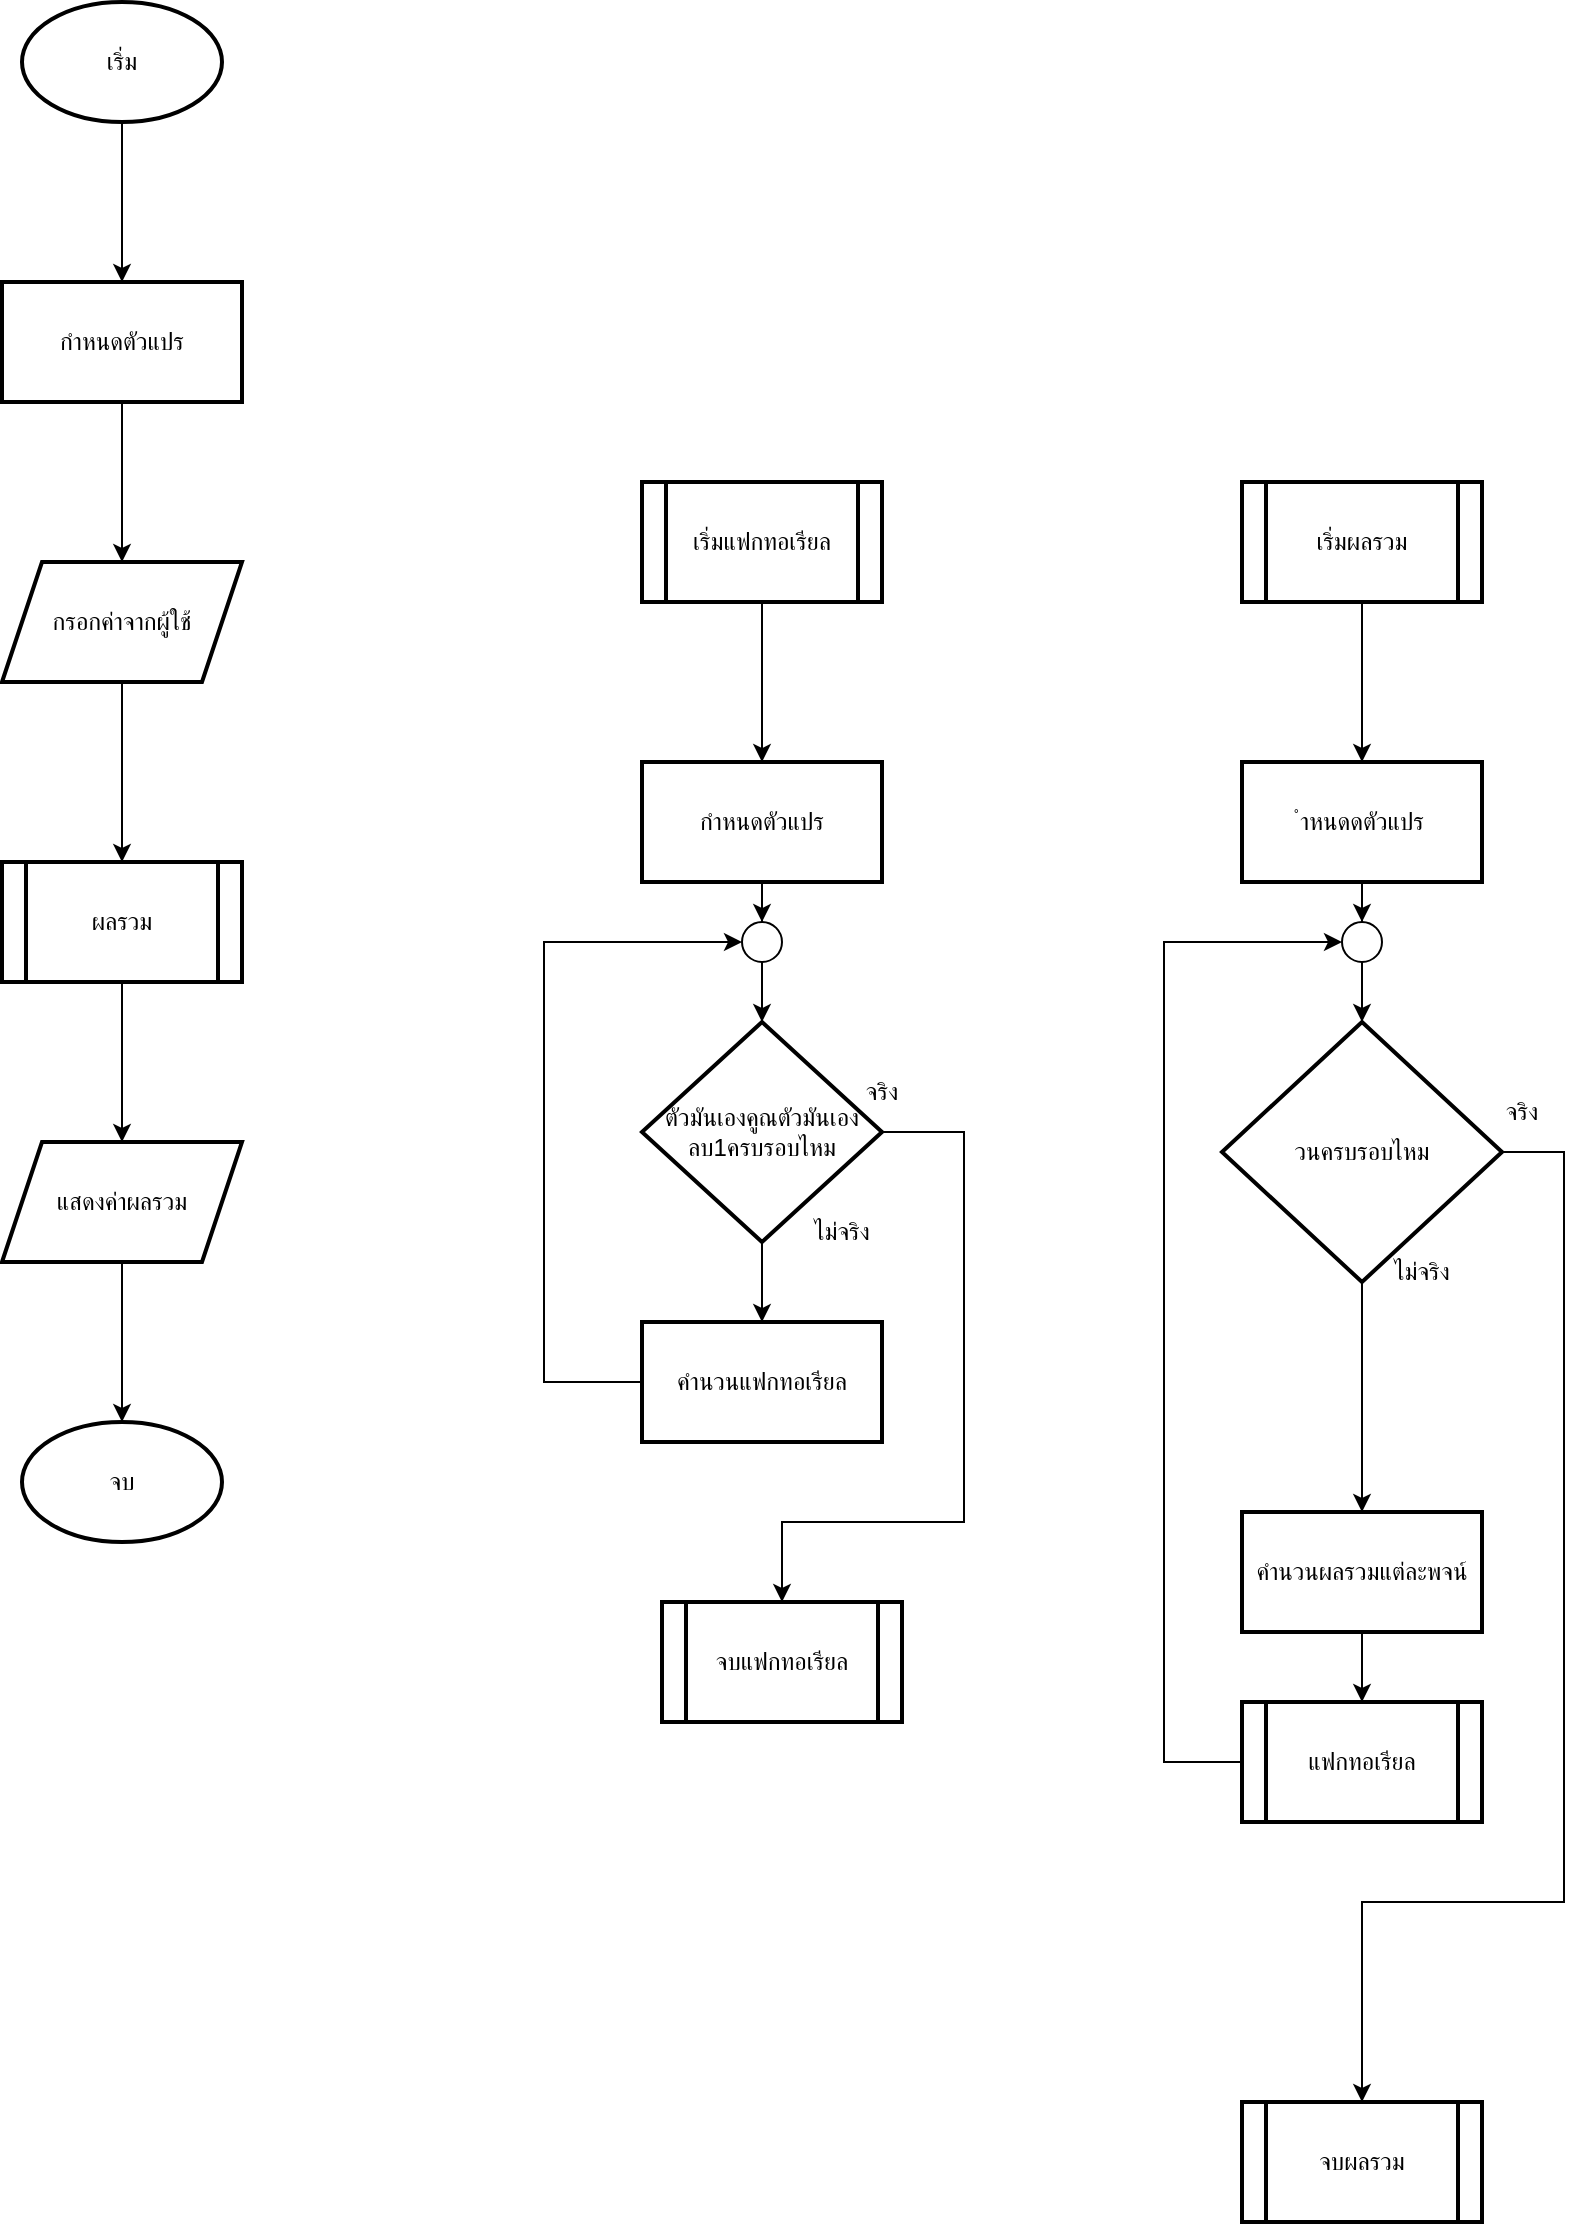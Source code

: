 <mxfile version="25.0.3">
  <diagram name="Page-1" id="XjqicMRPcJi2N8oEprL5">
    <mxGraphModel dx="1135" dy="600" grid="1" gridSize="10" guides="1" tooltips="1" connect="1" arrows="1" fold="1" page="1" pageScale="1" pageWidth="850" pageHeight="1100" math="0" shadow="0">
      <root>
        <mxCell id="0" />
        <mxCell id="1" parent="0" />
        <mxCell id="858_dqLrWKLRDAJA_dWA-3" value="" style="edgeStyle=orthogonalEdgeStyle;rounded=0;orthogonalLoop=1;jettySize=auto;html=1;" edge="1" parent="1" source="858_dqLrWKLRDAJA_dWA-1" target="858_dqLrWKLRDAJA_dWA-2">
          <mxGeometry relative="1" as="geometry" />
        </mxCell>
        <mxCell id="858_dqLrWKLRDAJA_dWA-1" value="เริ่ม" style="strokeWidth=2;html=1;shape=mxgraph.flowchart.start_1;whiteSpace=wrap;" vertex="1" parent="1">
          <mxGeometry x="330" y="60" width="100" height="60" as="geometry" />
        </mxCell>
        <mxCell id="858_dqLrWKLRDAJA_dWA-5" value="" style="edgeStyle=orthogonalEdgeStyle;rounded=0;orthogonalLoop=1;jettySize=auto;html=1;" edge="1" parent="1" source="858_dqLrWKLRDAJA_dWA-2" target="858_dqLrWKLRDAJA_dWA-4">
          <mxGeometry relative="1" as="geometry" />
        </mxCell>
        <mxCell id="858_dqLrWKLRDAJA_dWA-2" value="กำหนดตัวแปร" style="whiteSpace=wrap;html=1;strokeWidth=2;" vertex="1" parent="1">
          <mxGeometry x="320" y="200" width="120" height="60" as="geometry" />
        </mxCell>
        <mxCell id="858_dqLrWKLRDAJA_dWA-27" value="" style="edgeStyle=orthogonalEdgeStyle;rounded=0;orthogonalLoop=1;jettySize=auto;html=1;" edge="1" parent="1" source="858_dqLrWKLRDAJA_dWA-4" target="858_dqLrWKLRDAJA_dWA-24">
          <mxGeometry relative="1" as="geometry" />
        </mxCell>
        <mxCell id="858_dqLrWKLRDAJA_dWA-4" value="กรอกค่าจากผู้ใช้" style="shape=parallelogram;perimeter=parallelogramPerimeter;whiteSpace=wrap;html=1;fixedSize=1;strokeWidth=2;" vertex="1" parent="1">
          <mxGeometry x="320" y="340" width="120" height="60" as="geometry" />
        </mxCell>
        <mxCell id="858_dqLrWKLRDAJA_dWA-10" value="" style="edgeStyle=orthogonalEdgeStyle;rounded=0;orthogonalLoop=1;jettySize=auto;html=1;" edge="1" parent="1" source="858_dqLrWKLRDAJA_dWA-8" target="858_dqLrWKLRDAJA_dWA-9">
          <mxGeometry relative="1" as="geometry" />
        </mxCell>
        <mxCell id="858_dqLrWKLRDAJA_dWA-8" value="เริ่มแฟกทอเรียล" style="shape=process;whiteSpace=wrap;html=1;backgroundOutline=1;strokeWidth=2;" vertex="1" parent="1">
          <mxGeometry x="640" y="300" width="120" height="60" as="geometry" />
        </mxCell>
        <mxCell id="858_dqLrWKLRDAJA_dWA-12" value="" style="edgeStyle=orthogonalEdgeStyle;rounded=0;orthogonalLoop=1;jettySize=auto;html=1;" edge="1" parent="1" source="858_dqLrWKLRDAJA_dWA-19" target="858_dqLrWKLRDAJA_dWA-11">
          <mxGeometry relative="1" as="geometry" />
        </mxCell>
        <mxCell id="858_dqLrWKLRDAJA_dWA-9" value="กำหนดตัวแปร" style="whiteSpace=wrap;html=1;strokeWidth=2;" vertex="1" parent="1">
          <mxGeometry x="640" y="440" width="120" height="60" as="geometry" />
        </mxCell>
        <mxCell id="858_dqLrWKLRDAJA_dWA-17" value="" style="edgeStyle=orthogonalEdgeStyle;rounded=0;orthogonalLoop=1;jettySize=auto;html=1;" edge="1" parent="1" source="858_dqLrWKLRDAJA_dWA-11" target="858_dqLrWKLRDAJA_dWA-16">
          <mxGeometry relative="1" as="geometry" />
        </mxCell>
        <mxCell id="858_dqLrWKLRDAJA_dWA-22" style="edgeStyle=orthogonalEdgeStyle;rounded=0;orthogonalLoop=1;jettySize=auto;html=1;" edge="1" parent="1" source="858_dqLrWKLRDAJA_dWA-11">
          <mxGeometry relative="1" as="geometry">
            <mxPoint x="710" y="860" as="targetPoint" />
            <Array as="points">
              <mxPoint x="801" y="625" />
              <mxPoint x="801" y="820" />
              <mxPoint x="710" y="820" />
            </Array>
          </mxGeometry>
        </mxCell>
        <mxCell id="858_dqLrWKLRDAJA_dWA-11" value="ตัวมันเองคูณตัวมันเองลบ1ครบรอบไหม" style="rhombus;whiteSpace=wrap;html=1;strokeWidth=2;" vertex="1" parent="1">
          <mxGeometry x="640" y="570" width="120" height="110" as="geometry" />
        </mxCell>
        <mxCell id="858_dqLrWKLRDAJA_dWA-13" value="ไม่จริง" style="text;html=1;align=center;verticalAlign=middle;whiteSpace=wrap;rounded=0;" vertex="1" parent="1">
          <mxGeometry x="710" y="660" width="60" height="30" as="geometry" />
        </mxCell>
        <mxCell id="858_dqLrWKLRDAJA_dWA-18" style="edgeStyle=orthogonalEdgeStyle;rounded=0;orthogonalLoop=1;jettySize=auto;html=1;entryX=0;entryY=0.5;entryDx=0;entryDy=0;entryPerimeter=0;" edge="1" parent="1" source="858_dqLrWKLRDAJA_dWA-16" target="858_dqLrWKLRDAJA_dWA-19">
          <mxGeometry relative="1" as="geometry">
            <mxPoint x="590" y="540" as="targetPoint" />
            <Array as="points">
              <mxPoint x="591" y="750" />
              <mxPoint x="591" y="530" />
            </Array>
          </mxGeometry>
        </mxCell>
        <mxCell id="858_dqLrWKLRDAJA_dWA-16" value="คำนวนแฟกทอเรียล" style="whiteSpace=wrap;html=1;strokeWidth=2;" vertex="1" parent="1">
          <mxGeometry x="640" y="720" width="120" height="60" as="geometry" />
        </mxCell>
        <mxCell id="858_dqLrWKLRDAJA_dWA-20" value="" style="edgeStyle=orthogonalEdgeStyle;rounded=0;orthogonalLoop=1;jettySize=auto;html=1;" edge="1" parent="1" source="858_dqLrWKLRDAJA_dWA-9" target="858_dqLrWKLRDAJA_dWA-19">
          <mxGeometry relative="1" as="geometry">
            <mxPoint x="700" y="500" as="sourcePoint" />
            <mxPoint x="700" y="570" as="targetPoint" />
          </mxGeometry>
        </mxCell>
        <mxCell id="858_dqLrWKLRDAJA_dWA-19" value="" style="verticalLabelPosition=bottom;verticalAlign=top;html=1;shape=mxgraph.flowchart.on-page_reference;" vertex="1" parent="1">
          <mxGeometry x="690" y="520" width="20" height="20" as="geometry" />
        </mxCell>
        <mxCell id="858_dqLrWKLRDAJA_dWA-21" value="จริง" style="text;html=1;align=center;verticalAlign=middle;whiteSpace=wrap;rounded=0;" vertex="1" parent="1">
          <mxGeometry x="730" y="590" width="60" height="30" as="geometry" />
        </mxCell>
        <mxCell id="858_dqLrWKLRDAJA_dWA-23" value="จบแฟกทอเรียล" style="shape=process;whiteSpace=wrap;html=1;backgroundOutline=1;strokeWidth=2;" vertex="1" parent="1">
          <mxGeometry x="650" y="860" width="120" height="60" as="geometry" />
        </mxCell>
        <mxCell id="858_dqLrWKLRDAJA_dWA-47" value="" style="edgeStyle=orthogonalEdgeStyle;rounded=0;orthogonalLoop=1;jettySize=auto;html=1;" edge="1" parent="1" source="858_dqLrWKLRDAJA_dWA-24" target="858_dqLrWKLRDAJA_dWA-46">
          <mxGeometry relative="1" as="geometry" />
        </mxCell>
        <mxCell id="858_dqLrWKLRDAJA_dWA-24" value="ผลรวม" style="shape=process;whiteSpace=wrap;html=1;backgroundOutline=1;strokeWidth=2;" vertex="1" parent="1">
          <mxGeometry x="320" y="490" width="120" height="60" as="geometry" />
        </mxCell>
        <mxCell id="858_dqLrWKLRDAJA_dWA-29" value="" style="edgeStyle=orthogonalEdgeStyle;rounded=0;orthogonalLoop=1;jettySize=auto;html=1;" edge="1" parent="1" source="858_dqLrWKLRDAJA_dWA-26" target="858_dqLrWKLRDAJA_dWA-28">
          <mxGeometry relative="1" as="geometry" />
        </mxCell>
        <mxCell id="858_dqLrWKLRDAJA_dWA-26" value="เริ่มผลรวม" style="shape=process;whiteSpace=wrap;html=1;backgroundOutline=1;strokeWidth=2;" vertex="1" parent="1">
          <mxGeometry x="940" y="300" width="120" height="60" as="geometry" />
        </mxCell>
        <mxCell id="858_dqLrWKLRDAJA_dWA-31" value="" style="edgeStyle=orthogonalEdgeStyle;rounded=0;orthogonalLoop=1;jettySize=auto;html=1;" edge="1" parent="1" source="858_dqLrWKLRDAJA_dWA-37" target="858_dqLrWKLRDAJA_dWA-30">
          <mxGeometry relative="1" as="geometry" />
        </mxCell>
        <mxCell id="858_dqLrWKLRDAJA_dWA-28" value="ำหนดดตัวแปร" style="whiteSpace=wrap;html=1;strokeWidth=2;" vertex="1" parent="1">
          <mxGeometry x="940" y="440" width="120" height="60" as="geometry" />
        </mxCell>
        <mxCell id="858_dqLrWKLRDAJA_dWA-35" value="" style="edgeStyle=orthogonalEdgeStyle;rounded=0;orthogonalLoop=1;jettySize=auto;html=1;" edge="1" parent="1" source="858_dqLrWKLRDAJA_dWA-30" target="858_dqLrWKLRDAJA_dWA-34">
          <mxGeometry relative="1" as="geometry" />
        </mxCell>
        <mxCell id="858_dqLrWKLRDAJA_dWA-41" style="edgeStyle=orthogonalEdgeStyle;rounded=0;orthogonalLoop=1;jettySize=auto;html=1;entryX=0.5;entryY=0;entryDx=0;entryDy=0;" edge="1" parent="1" source="858_dqLrWKLRDAJA_dWA-30" target="858_dqLrWKLRDAJA_dWA-42">
          <mxGeometry relative="1" as="geometry">
            <mxPoint x="1000" y="940" as="targetPoint" />
            <Array as="points">
              <mxPoint x="1101" y="635" />
              <mxPoint x="1101" y="1010" />
              <mxPoint x="1000" y="1010" />
            </Array>
          </mxGeometry>
        </mxCell>
        <mxCell id="858_dqLrWKLRDAJA_dWA-30" value="วนครบรอบไหม" style="rhombus;whiteSpace=wrap;html=1;strokeWidth=2;" vertex="1" parent="1">
          <mxGeometry x="930" y="570" width="140" height="130" as="geometry" />
        </mxCell>
        <mxCell id="858_dqLrWKLRDAJA_dWA-32" value="ไม่จริง" style="text;html=1;align=center;verticalAlign=middle;whiteSpace=wrap;rounded=0;" vertex="1" parent="1">
          <mxGeometry x="1000" y="680" width="60" height="30" as="geometry" />
        </mxCell>
        <mxCell id="858_dqLrWKLRDAJA_dWA-36" style="edgeStyle=orthogonalEdgeStyle;rounded=0;orthogonalLoop=1;jettySize=auto;html=1;entryX=0;entryY=0.5;entryDx=0;entryDy=0;entryPerimeter=0;exitX=0;exitY=0.5;exitDx=0;exitDy=0;" edge="1" parent="1" source="858_dqLrWKLRDAJA_dWA-43" target="858_dqLrWKLRDAJA_dWA-37">
          <mxGeometry relative="1" as="geometry">
            <mxPoint x="980" y="540" as="targetPoint" />
            <Array as="points">
              <mxPoint x="901" y="940" />
              <mxPoint x="901" y="530" />
            </Array>
          </mxGeometry>
        </mxCell>
        <mxCell id="858_dqLrWKLRDAJA_dWA-44" value="" style="edgeStyle=orthogonalEdgeStyle;rounded=0;orthogonalLoop=1;jettySize=auto;html=1;" edge="1" parent="1" source="858_dqLrWKLRDAJA_dWA-34" target="858_dqLrWKLRDAJA_dWA-43">
          <mxGeometry relative="1" as="geometry" />
        </mxCell>
        <mxCell id="858_dqLrWKLRDAJA_dWA-34" value="คำนวนผลรวมแต่ละพจน์" style="whiteSpace=wrap;html=1;strokeWidth=2;" vertex="1" parent="1">
          <mxGeometry x="940" y="815" width="120" height="60" as="geometry" />
        </mxCell>
        <mxCell id="858_dqLrWKLRDAJA_dWA-38" value="" style="edgeStyle=orthogonalEdgeStyle;rounded=0;orthogonalLoop=1;jettySize=auto;html=1;" edge="1" parent="1" source="858_dqLrWKLRDAJA_dWA-28" target="858_dqLrWKLRDAJA_dWA-37">
          <mxGeometry relative="1" as="geometry">
            <mxPoint x="1000" y="500" as="sourcePoint" />
            <mxPoint x="1000" y="570" as="targetPoint" />
          </mxGeometry>
        </mxCell>
        <mxCell id="858_dqLrWKLRDAJA_dWA-37" value="" style="verticalLabelPosition=bottom;verticalAlign=top;html=1;shape=mxgraph.flowchart.on-page_reference;" vertex="1" parent="1">
          <mxGeometry x="990" y="520" width="20" height="20" as="geometry" />
        </mxCell>
        <mxCell id="858_dqLrWKLRDAJA_dWA-40" value="จริง" style="text;html=1;align=center;verticalAlign=middle;whiteSpace=wrap;rounded=0;" vertex="1" parent="1">
          <mxGeometry x="1050" y="600" width="60" height="30" as="geometry" />
        </mxCell>
        <mxCell id="858_dqLrWKLRDAJA_dWA-42" value="จบผลรวม" style="shape=process;whiteSpace=wrap;html=1;backgroundOutline=1;strokeWidth=2;" vertex="1" parent="1">
          <mxGeometry x="940" y="1110" width="120" height="60" as="geometry" />
        </mxCell>
        <mxCell id="858_dqLrWKLRDAJA_dWA-43" value="แฟกทอเรียล" style="shape=process;whiteSpace=wrap;html=1;backgroundOutline=1;strokeWidth=2;" vertex="1" parent="1">
          <mxGeometry x="940" y="910" width="120" height="60" as="geometry" />
        </mxCell>
        <mxCell id="858_dqLrWKLRDAJA_dWA-49" value="" style="edgeStyle=orthogonalEdgeStyle;rounded=0;orthogonalLoop=1;jettySize=auto;html=1;" edge="1" parent="1" source="858_dqLrWKLRDAJA_dWA-46" target="858_dqLrWKLRDAJA_dWA-48">
          <mxGeometry relative="1" as="geometry" />
        </mxCell>
        <mxCell id="858_dqLrWKLRDAJA_dWA-46" value="แสดงค่าผลรวม" style="shape=parallelogram;perimeter=parallelogramPerimeter;whiteSpace=wrap;html=1;fixedSize=1;strokeWidth=2;" vertex="1" parent="1">
          <mxGeometry x="320" y="630" width="120" height="60" as="geometry" />
        </mxCell>
        <mxCell id="858_dqLrWKLRDAJA_dWA-48" value="จบ" style="strokeWidth=2;html=1;shape=mxgraph.flowchart.start_1;whiteSpace=wrap;" vertex="1" parent="1">
          <mxGeometry x="330" y="770" width="100" height="60" as="geometry" />
        </mxCell>
      </root>
    </mxGraphModel>
  </diagram>
</mxfile>
